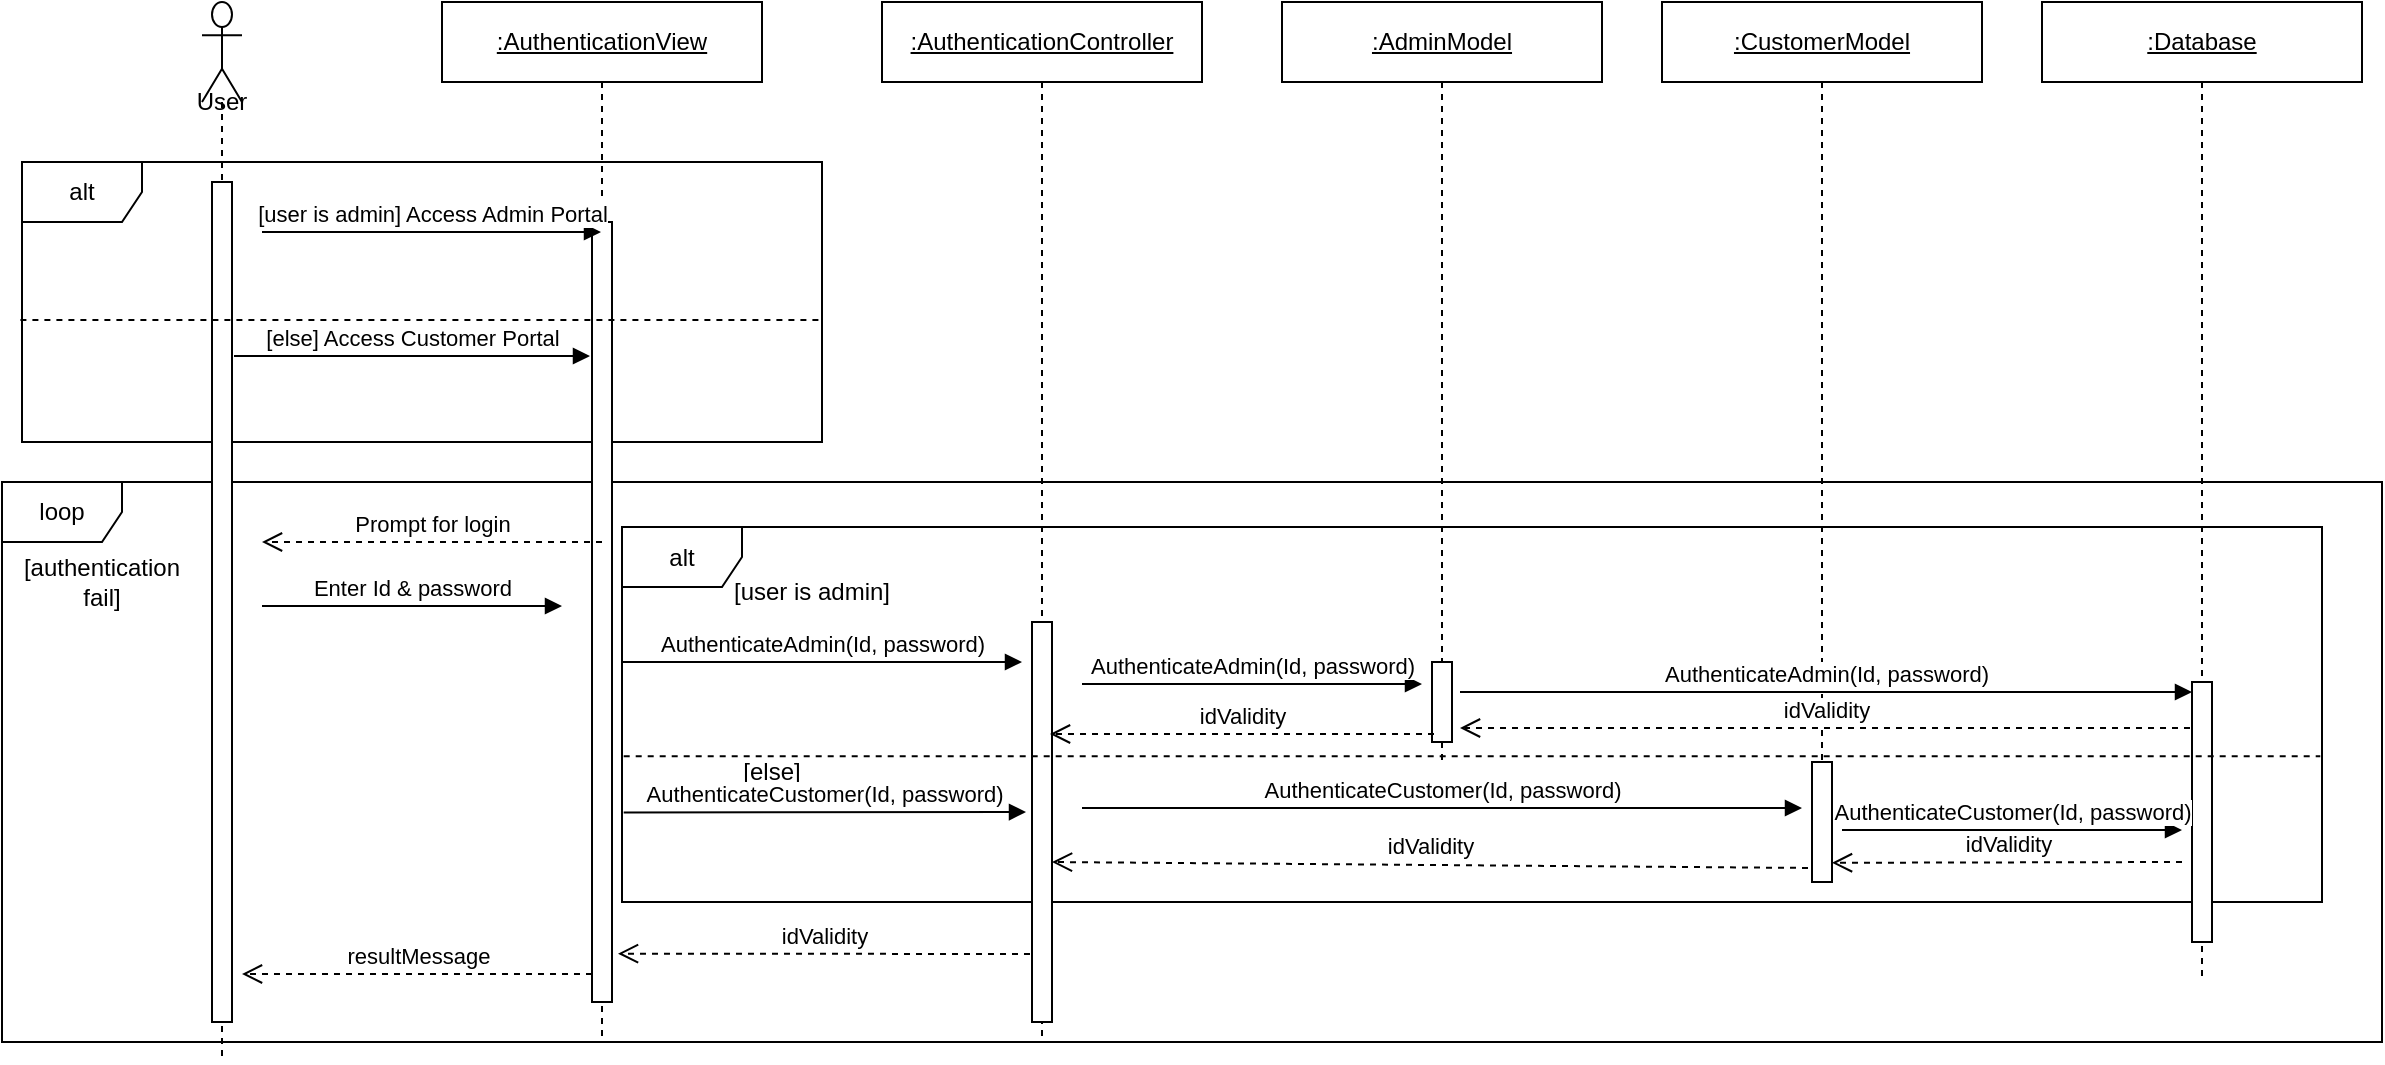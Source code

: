 <mxfile version="13.7.3" type="device"><diagram id="EWT6WunjJZPVzBKGkw3G" name="Page-1"><mxGraphModel dx="2385" dy="1126" grid="1" gridSize="10" guides="1" tooltips="1" connect="1" arrows="1" fold="1" page="1" pageScale="1" pageWidth="1100" pageHeight="850" math="0" shadow="0"><root><mxCell id="0"/><mxCell id="1" parent="0"/><mxCell id="KMlr4GjuYu0svrkayX-u-1" value="loop" style="shape=umlFrame;whiteSpace=wrap;html=1;" parent="1" vertex="1"><mxGeometry x="-50" y="280" width="1190" height="280" as="geometry"/></mxCell><mxCell id="KMlr4GjuYu0svrkayX-u-2" value="alt" style="shape=umlFrame;whiteSpace=wrap;html=1;" parent="1" vertex="1"><mxGeometry x="260" y="302.5" width="850" height="187.5" as="geometry"/></mxCell><mxCell id="KMlr4GjuYu0svrkayX-u-3" value="&lt;u&gt;:CustomerModel&lt;/u&gt;" style="shape=umlLifeline;perimeter=lifelinePerimeter;whiteSpace=wrap;html=1;container=1;collapsible=0;recursiveResize=0;outlineConnect=0;" parent="1" vertex="1"><mxGeometry x="780" y="40" width="160" height="440" as="geometry"/></mxCell><mxCell id="KMlr4GjuYu0svrkayX-u-4" value="" style="html=1;points=[];perimeter=orthogonalPerimeter;" parent="KMlr4GjuYu0svrkayX-u-3" vertex="1"><mxGeometry x="75" y="380" width="10" height="60" as="geometry"/></mxCell><mxCell id="KMlr4GjuYu0svrkayX-u-5" value="alt" style="shape=umlFrame;whiteSpace=wrap;html=1;" parent="1" vertex="1"><mxGeometry x="-40" y="120" width="400" height="140" as="geometry"/></mxCell><mxCell id="KMlr4GjuYu0svrkayX-u-6" value="&lt;u&gt;:AuthenticationView&lt;/u&gt;" style="shape=umlLifeline;perimeter=lifelinePerimeter;whiteSpace=wrap;html=1;container=1;collapsible=0;recursiveResize=0;outlineConnect=0;" parent="1" vertex="1"><mxGeometry x="170" y="40" width="160" height="520" as="geometry"/></mxCell><mxCell id="KMlr4GjuYu0svrkayX-u-7" value="" style="html=1;points=[];perimeter=orthogonalPerimeter;" parent="KMlr4GjuYu0svrkayX-u-6" vertex="1"><mxGeometry x="75" y="110" width="10" height="390" as="geometry"/></mxCell><mxCell id="KMlr4GjuYu0svrkayX-u-8" value="User" style="shape=umlLifeline;participant=umlActor;perimeter=lifelinePerimeter;whiteSpace=wrap;html=1;container=1;collapsible=0;recursiveResize=0;verticalAlign=top;spacingTop=36;outlineConnect=0;size=50;" parent="1" vertex="1"><mxGeometry x="50" y="40" width="20" height="530" as="geometry"/></mxCell><mxCell id="KMlr4GjuYu0svrkayX-u-9" value="" style="html=1;points=[];perimeter=orthogonalPerimeter;" parent="KMlr4GjuYu0svrkayX-u-8" vertex="1"><mxGeometry x="5" y="90" width="10" height="420" as="geometry"/></mxCell><mxCell id="KMlr4GjuYu0svrkayX-u-10" value="&lt;u&gt;:AuthenticationController&lt;/u&gt;" style="shape=umlLifeline;perimeter=lifelinePerimeter;whiteSpace=wrap;html=1;container=1;collapsible=0;recursiveResize=0;outlineConnect=0;" parent="1" vertex="1"><mxGeometry x="390" y="40" width="160" height="520" as="geometry"/></mxCell><mxCell id="KMlr4GjuYu0svrkayX-u-11" value="" style="html=1;points=[];perimeter=orthogonalPerimeter;" parent="KMlr4GjuYu0svrkayX-u-10" vertex="1"><mxGeometry x="75" y="310" width="10" height="200" as="geometry"/></mxCell><mxCell id="KMlr4GjuYu0svrkayX-u-12" value="&lt;u&gt;:AdminModel&lt;/u&gt;" style="shape=umlLifeline;perimeter=lifelinePerimeter;whiteSpace=wrap;html=1;container=1;collapsible=0;recursiveResize=0;outlineConnect=0;" parent="1" vertex="1"><mxGeometry x="590" y="40" width="160" height="380" as="geometry"/></mxCell><mxCell id="KMlr4GjuYu0svrkayX-u-13" value="" style="html=1;points=[];perimeter=orthogonalPerimeter;" parent="KMlr4GjuYu0svrkayX-u-12" vertex="1"><mxGeometry x="75" y="330" width="10" height="40" as="geometry"/></mxCell><mxCell id="KMlr4GjuYu0svrkayX-u-14" value="&lt;u&gt;:Database&lt;/u&gt;" style="shape=umlLifeline;perimeter=lifelinePerimeter;whiteSpace=wrap;html=1;container=1;collapsible=0;recursiveResize=0;outlineConnect=0;" parent="1" vertex="1"><mxGeometry x="970" y="40" width="160" height="490" as="geometry"/></mxCell><mxCell id="KMlr4GjuYu0svrkayX-u-15" value="" style="html=1;points=[];perimeter=orthogonalPerimeter;" parent="KMlr4GjuYu0svrkayX-u-14" vertex="1"><mxGeometry x="75" y="340" width="10" height="130" as="geometry"/></mxCell><mxCell id="KMlr4GjuYu0svrkayX-u-16" value="[authentication fail]" style="text;html=1;strokeColor=none;fillColor=none;align=center;verticalAlign=middle;whiteSpace=wrap;rounded=0;" parent="1" vertex="1"><mxGeometry x="-20" y="320" width="40" height="20" as="geometry"/></mxCell><mxCell id="KMlr4GjuYu0svrkayX-u-17" value="[user is admin] Access Admin Portal" style="html=1;verticalAlign=bottom;endArrow=block;" parent="1" target="KMlr4GjuYu0svrkayX-u-6" edge="1"><mxGeometry width="80" relative="1" as="geometry"><mxPoint x="80" y="155" as="sourcePoint"/><mxPoint x="300" y="120" as="targetPoint"/></mxGeometry></mxCell><mxCell id="KMlr4GjuYu0svrkayX-u-18" value="" style="endArrow=none;dashed=1;html=1;exitX=-0.002;exitY=0.564;exitDx=0;exitDy=0;exitPerimeter=0;" parent="1" source="KMlr4GjuYu0svrkayX-u-5" edge="1"><mxGeometry width="50" height="50" relative="1" as="geometry"><mxPoint x="550" y="410" as="sourcePoint"/><mxPoint x="360" y="199" as="targetPoint"/></mxGeometry></mxCell><mxCell id="KMlr4GjuYu0svrkayX-u-19" value="[else] Access Customer Portal" style="html=1;verticalAlign=bottom;endArrow=block;" parent="1" edge="1"><mxGeometry width="80" relative="1" as="geometry"><mxPoint x="66" y="217" as="sourcePoint"/><mxPoint x="244" y="217" as="targetPoint"/></mxGeometry></mxCell><mxCell id="KMlr4GjuYu0svrkayX-u-20" value="Prompt for login" style="html=1;verticalAlign=bottom;endArrow=open;dashed=1;endSize=8;" parent="1" edge="1"><mxGeometry relative="1" as="geometry"><mxPoint x="250" y="310" as="sourcePoint"/><mxPoint x="80" y="310" as="targetPoint"/></mxGeometry></mxCell><mxCell id="KMlr4GjuYu0svrkayX-u-21" value="Enter Id &amp;amp; password" style="html=1;verticalAlign=bottom;endArrow=block;" parent="1" edge="1"><mxGeometry width="80" relative="1" as="geometry"><mxPoint x="80" y="342" as="sourcePoint"/><mxPoint x="230" y="342" as="targetPoint"/></mxGeometry></mxCell><mxCell id="KMlr4GjuYu0svrkayX-u-22" value="AuthenticateAdmin(Id, password)" style="html=1;verticalAlign=bottom;endArrow=block;" parent="1" edge="1"><mxGeometry width="80" relative="1" as="geometry"><mxPoint x="260" y="370" as="sourcePoint"/><mxPoint x="460" y="370" as="targetPoint"/></mxGeometry></mxCell><mxCell id="KMlr4GjuYu0svrkayX-u-23" value="AuthenticateAdmin(Id, password)" style="html=1;verticalAlign=bottom;endArrow=block;" parent="1" edge="1"><mxGeometry width="80" relative="1" as="geometry"><mxPoint x="490" y="381" as="sourcePoint"/><mxPoint x="660" y="381" as="targetPoint"/></mxGeometry></mxCell><mxCell id="KMlr4GjuYu0svrkayX-u-24" value="idValidity" style="html=1;verticalAlign=bottom;endArrow=open;dashed=1;endSize=8;entryX=1;entryY=0.84;entryDx=0;entryDy=0;entryPerimeter=0;" parent="1" edge="1" target="KMlr4GjuYu0svrkayX-u-4"><mxGeometry relative="1" as="geometry"><mxPoint x="1040" y="470" as="sourcePoint"/><mxPoint x="490" y="491" as="targetPoint"/></mxGeometry></mxCell><mxCell id="KMlr4GjuYu0svrkayX-u-25" value="[user is admin]" style="text;html=1;strokeColor=none;fillColor=none;align=center;verticalAlign=middle;whiteSpace=wrap;rounded=0;" parent="1" vertex="1"><mxGeometry x="310" y="330" width="90" height="10" as="geometry"/></mxCell><mxCell id="KMlr4GjuYu0svrkayX-u-26" value="[else]" style="text;html=1;strokeColor=none;fillColor=none;align=center;verticalAlign=middle;whiteSpace=wrap;rounded=0;" parent="1" vertex="1"><mxGeometry x="290" y="420" width="90" height="10" as="geometry"/></mxCell><mxCell id="KMlr4GjuYu0svrkayX-u-27" value="AuthenticateCustomer(Id, password)" style="html=1;verticalAlign=bottom;endArrow=block;exitX=0.001;exitY=0.761;exitDx=0;exitDy=0;exitPerimeter=0;" parent="1" source="KMlr4GjuYu0svrkayX-u-2" edge="1"><mxGeometry width="80" relative="1" as="geometry"><mxPoint x="270" y="380" as="sourcePoint"/><mxPoint x="462" y="445" as="targetPoint"/></mxGeometry></mxCell><mxCell id="KMlr4GjuYu0svrkayX-u-28" value="AuthenticateCustomer(Id, password)" style="html=1;verticalAlign=bottom;endArrow=block;" parent="1" edge="1"><mxGeometry width="80" relative="1" as="geometry"><mxPoint x="490" y="443" as="sourcePoint"/><mxPoint x="850" y="443" as="targetPoint"/></mxGeometry></mxCell><mxCell id="KMlr4GjuYu0svrkayX-u-29" value="idValidity" style="html=1;verticalAlign=bottom;endArrow=open;dashed=1;endSize=8;entryX=1.3;entryY=0.938;entryDx=0;entryDy=0;entryPerimeter=0;" parent="1" target="KMlr4GjuYu0svrkayX-u-7" edge="1"><mxGeometry relative="1" as="geometry"><mxPoint x="464" y="516" as="sourcePoint"/><mxPoint x="270" y="520" as="targetPoint"/></mxGeometry></mxCell><mxCell id="KMlr4GjuYu0svrkayX-u-30" value="AuthenticateAdmin(Id, password)" style="html=1;verticalAlign=bottom;endArrow=block;exitX=1.4;exitY=0.375;exitDx=0;exitDy=0;exitPerimeter=0;" parent="1" target="KMlr4GjuYu0svrkayX-u-15" edge="1" source="KMlr4GjuYu0svrkayX-u-13"><mxGeometry width="80" relative="1" as="geometry"><mxPoint x="690" y="398" as="sourcePoint"/><mxPoint x="670" y="391" as="targetPoint"/></mxGeometry></mxCell><mxCell id="KMlr4GjuYu0svrkayX-u-31" value="AuthenticateCustomer(Id, password)" style="html=1;verticalAlign=bottom;endArrow=block;" parent="1" edge="1"><mxGeometry width="80" relative="1" as="geometry"><mxPoint x="870" y="454" as="sourcePoint"/><mxPoint x="1040" y="454" as="targetPoint"/></mxGeometry></mxCell><mxCell id="ycGiZzVmXw4cA_er19ED-1" value="resultMessage" style="html=1;verticalAlign=bottom;endArrow=open;dashed=1;endSize=8;exitX=0;exitY=0.964;exitDx=0;exitDy=0;exitPerimeter=0;" edge="1" parent="1" source="KMlr4GjuYu0svrkayX-u-7"><mxGeometry relative="1" as="geometry"><mxPoint x="474" y="526" as="sourcePoint"/><mxPoint x="70" y="526" as="targetPoint"/></mxGeometry></mxCell><mxCell id="ycGiZzVmXw4cA_er19ED-2" value="idValidity" style="html=1;verticalAlign=bottom;endArrow=open;dashed=1;endSize=8;entryX=1.4;entryY=0.825;entryDx=0;entryDy=0;entryPerimeter=0;" edge="1" parent="1" target="KMlr4GjuYu0svrkayX-u-13"><mxGeometry relative="1" as="geometry"><mxPoint x="1044" y="403" as="sourcePoint"/><mxPoint x="500" y="501" as="targetPoint"/></mxGeometry></mxCell><mxCell id="ycGiZzVmXw4cA_er19ED-3" value="idValidity" style="html=1;verticalAlign=bottom;endArrow=open;dashed=1;endSize=8;entryX=0.9;entryY=0.28;entryDx=0;entryDy=0;entryPerimeter=0;exitX=0.1;exitY=0.9;exitDx=0;exitDy=0;exitPerimeter=0;" edge="1" parent="1" source="KMlr4GjuYu0svrkayX-u-13" target="KMlr4GjuYu0svrkayX-u-11"><mxGeometry relative="1" as="geometry"><mxPoint x="1054" y="413" as="sourcePoint"/><mxPoint x="689" y="413" as="targetPoint"/></mxGeometry></mxCell><mxCell id="ycGiZzVmXw4cA_er19ED-5" value="idValidity" style="html=1;verticalAlign=bottom;endArrow=open;dashed=1;endSize=8;entryX=1;entryY=0.6;entryDx=0;entryDy=0;entryPerimeter=0;exitX=-0.2;exitY=0.883;exitDx=0;exitDy=0;exitPerimeter=0;" edge="1" parent="1" source="KMlr4GjuYu0svrkayX-u-4" target="KMlr4GjuYu0svrkayX-u-11"><mxGeometry relative="1" as="geometry"><mxPoint x="1060" y="479.96" as="sourcePoint"/><mxPoint x="875" y="480.4" as="targetPoint"/></mxGeometry></mxCell><mxCell id="ycGiZzVmXw4cA_er19ED-6" value="" style="endArrow=none;dashed=1;html=1;exitX=0.001;exitY=0.611;exitDx=0;exitDy=0;exitPerimeter=0;entryX=0.999;entryY=0.611;entryDx=0;entryDy=0;entryPerimeter=0;" edge="1" parent="1" source="KMlr4GjuYu0svrkayX-u-2" target="KMlr4GjuYu0svrkayX-u-2"><mxGeometry width="50" height="50" relative="1" as="geometry"><mxPoint x="-30.8" y="208.96" as="sourcePoint"/><mxPoint x="370" y="209" as="targetPoint"/></mxGeometry></mxCell></root></mxGraphModel></diagram></mxfile>